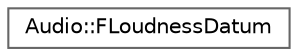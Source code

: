 digraph "Graphical Class Hierarchy"
{
 // INTERACTIVE_SVG=YES
 // LATEX_PDF_SIZE
  bgcolor="transparent";
  edge [fontname=Helvetica,fontsize=10,labelfontname=Helvetica,labelfontsize=10];
  node [fontname=Helvetica,fontsize=10,shape=box,height=0.2,width=0.4];
  rankdir="LR";
  Node0 [id="Node000000",label="Audio::FLoudnessDatum",height=0.2,width=0.4,color="grey40", fillcolor="white", style="filled",URL="$d1/d9a/structAudio_1_1FLoudnessDatum.html",tooltip="Holds the loudness values per a time step."];
}
